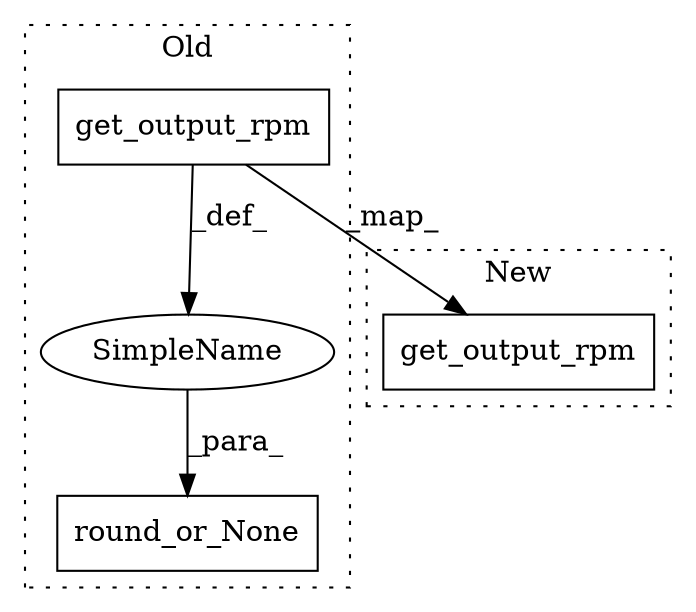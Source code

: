 digraph G {
subgraph cluster0 {
1 [label="get_output_rpm" a="32" s="7981" l="16" shape="box"];
3 [label="SimpleName" a="42" s="" l="" shape="ellipse"];
4 [label="round_or_None" a="32" s="7955,7997" l="14,1" shape="box"];
label = "Old";
style="dotted";
}
subgraph cluster1 {
2 [label="get_output_rpm" a="32" s="8144" l="16" shape="box"];
label = "New";
style="dotted";
}
1 -> 2 [label="_map_"];
1 -> 3 [label="_def_"];
3 -> 4 [label="_para_"];
}